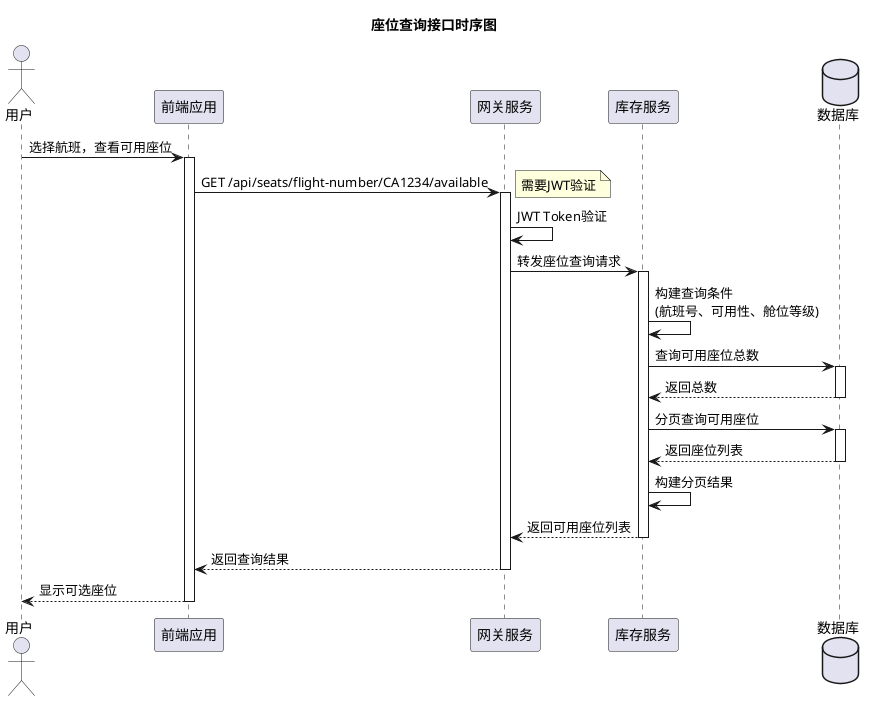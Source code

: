 @startuml 座位查询接口时序图
title 座位查询接口时序图

actor 用户 as User
participant "前端应用" as Frontend
participant "网关服务" as Gateway
participant "库存服务" as InventoryService
database "数据库" as DB

User -> Frontend: 选择航班，查看可用座位
activate Frontend

Frontend -> Gateway: GET /api/seats/flight-number/CA1234/available
activate Gateway
note right: 需要JWT验证

Gateway -> Gateway: JWT Token验证

Gateway -> InventoryService: 转发座位查询请求
activate InventoryService

InventoryService -> InventoryService: 构建查询条件\n(航班号、可用性、舱位等级)

InventoryService -> DB: 查询可用座位总数
activate DB
DB --> InventoryService: 返回总数
deactivate DB

InventoryService -> DB: 分页查询可用座位
activate DB
DB --> InventoryService: 返回座位列表
deactivate DB

InventoryService -> InventoryService: 构建分页结果
InventoryService --> Gateway: 返回可用座位列表
deactivate InventoryService

Gateway --> Frontend: 返回查询结果
deactivate Gateway

Frontend --> User: 显示可选座位
deactivate Frontend

@enduml
